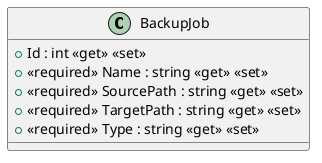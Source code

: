 @startuml
class BackupJob {
    + Id : int <<get>> <<set>>
    + <<required>> Name : string <<get>> <<set>>
    + <<required>> SourcePath : string <<get>> <<set>>
    + <<required>> TargetPath : string <<get>> <<set>>
    + <<required>> Type : string <<get>> <<set>>
}
@enduml
